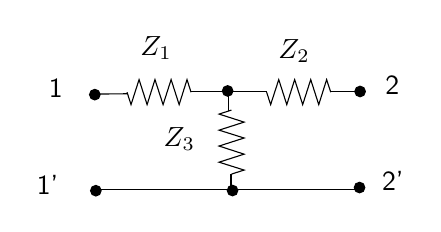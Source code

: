 \begin{tikzpicture}[y=-1cm]
\sf
\path (5.344,6.873) node[text=black,anchor=base west] {2'};
\path (5.387,5.649) node[text=black,anchor=base west] {2};
\path (1.482,6.92) node[text=black,anchor=base east] {1'};
\path (1.536,5.689) node[text=black,anchor=base east] {1};
\path (2.598,5.158) node[text=black,anchor=base] {$Z_1$};
\path (4.351,5.187) node[text=black,anchor=base] {$Z_2$};
\path (3.216,6.307) node[text=black,anchor=base east] {$Z_3$};
\draw[black] (3.036,5.616) -- (4.007,5.616);
\draw[black] (4.002,5.62) -- (4.053,5.778) -- (4.156,5.46) -- (4.258,5.778) -- (4.358,5.46) -- (4.46,5.778) -- (4.562,5.46) -- (4.664,5.778) -- (4.764,5.46) -- (4.816,5.62);
\draw[black] (2.229,5.62) -- (2.28,5.778) -- (2.382,5.46) -- (2.484,5.778) -- (2.584,5.46) -- (2.687,5.778) -- (2.789,5.46) -- (2.891,5.778) -- (2.991,5.46) -- (3.042,5.62);
\draw[black] (3.549,6.856) -- (3.549,6.664);
\draw[black] (3.516,5.862) -- (3.516,5.673);
\draw[black] (3.556,5.847) -- (3.398,5.898) -- (3.716,6) -- (3.398,6.102) -- (3.716,6.202) -- (3.398,6.304) -- (3.716,6.407) -- (3.398,6.509) -- (3.716,6.609) -- (3.556,6.66);
\filldraw[black] (3.569,6.869) ellipse (0.067cm and 0.067cm);
\filldraw[black] (3.507,5.604) ellipse (0.067cm and 0.067cm);
\draw[black] (4.811,5.616) -- (5.142,5.616);
\draw[black] (3.564,6.856) -- (5.2,6.856);
\draw[black] (1.836,5.644) -- (2.229,5.64);
\draw[black] (1.853,6.86) -- (3.551,6.86);
\filldraw[black] (5.182,6.831) ellipse (0.067cm and 0.067cm);
\filldraw[black] (5.189,5.611) ellipse (0.067cm and 0.067cm);
\filldraw[black] (1.833,6.871) ellipse (0.067cm and 0.067cm);
\filldraw[black] (1.82,5.651) ellipse (0.067cm and 0.067cm);

\end{tikzpicture}%

%% Configure (x)emacs for this file ...
%% Local Variables:
%% mode: latex
%% End: